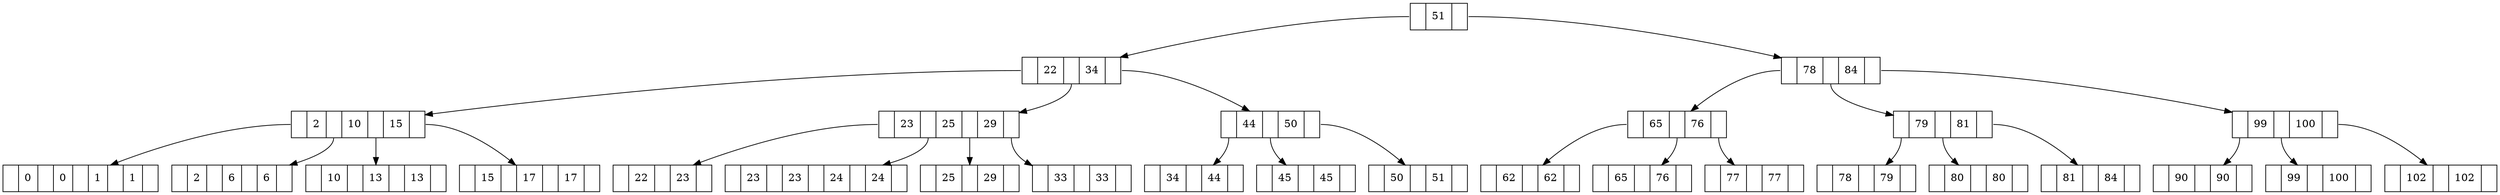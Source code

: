 digraph G {
node [shape=record];
node0[label = "<f0> | <f1> 51 | <f2> "]
node1[label = "<f0> | <f1> 22 | <f2> | <f3> 34 | <f4> "]
node2[label = "<f0> | <f1> 2 | <f2> | <f3> 10 | <f4> | <f5> 15 | <f6> "]
node3[label = "<f0> | <f1> 0 | <f2> | <f3> 0 | <f4> | <f5> 1 | <f6> | <f7> 1 | <f8> "]
node4[label = "<f0> | <f1> 2 | <f2> | <f3> 6 | <f4> | <f5> 6 | <f6> "]
node5[label = "<f0> | <f1> 10 | <f2> | <f3> 13 | <f4> | <f5> 13 | <f6> "]
node6[label = "<f0> | <f1> 15 | <f2> | <f3> 17 | <f4> | <f5> 17 | <f6> "]
node7[label = "<f0> | <f1> 23 | <f2> | <f3> 25 | <f4> | <f5> 29 | <f6> "]
node8[label = "<f0> | <f1> 22 | <f2> | <f3> 23 | <f4> "]
node9[label = "<f0> | <f1> 23 | <f2> | <f3> 23 | <f4> | <f5> 24 | <f6> | <f7> 24 | <f8> "]
node10[label = "<f0> | <f1> 25 | <f2> | <f3> 29 | <f4> "]
node11[label = "<f0> | <f1> 33 | <f2> | <f3> 33 | <f4> "]
node12[label = "<f0> | <f1> 44 | <f2> | <f3> 50 | <f4> "]
node13[label = "<f0> | <f1> 34 | <f2> | <f3> 44 | <f4> "]
node14[label = "<f0> | <f1> 45 | <f2> | <f3> 45 | <f4> "]
node15[label = "<f0> | <f1> 50 | <f2> | <f3> 51 | <f4> "]
node16[label = "<f0> | <f1> 78 | <f2> | <f3> 84 | <f4> "]
node17[label = "<f0> | <f1> 65 | <f2> | <f3> 76 | <f4> "]
node18[label = "<f0> | <f1> 62 | <f2> | <f3> 62 | <f4> "]
node19[label = "<f0> | <f1> 65 | <f2> | <f3> 76 | <f4> "]
node20[label = "<f0> | <f1> 77 | <f2> | <f3> 77 | <f4> "]
node21[label = "<f0> | <f1> 79 | <f2> | <f3> 81 | <f4> "]
node22[label = "<f0> | <f1> 78 | <f2> | <f3> 79 | <f4> "]
node23[label = "<f0> | <f1> 80 | <f2> | <f3> 80 | <f4> "]
node24[label = "<f0> | <f1> 81 | <f2> | <f3> 84 | <f4> "]
node25[label = "<f0> | <f1> 99 | <f2> | <f3> 100 | <f4> "]
node26[label = "<f0> | <f1> 90 | <f2> | <f3> 90 | <f4> "]
node27[label = "<f0> | <f1> 99 | <f2> | <f3> 100 | <f4> "]
node28[label = "<f0> | <f1> 102 | <f2> | <f3> 102 | <f4> "]
node0:f0 -> node1;
node0:f2 -> node16;
node1:f0 -> node2;
node1:f2 -> node7;
node1:f4 -> node12;
node2:f0 -> node3;
node2:f2 -> node4;
node2:f4 -> node5;
node2:f6 -> node6;
node7:f0 -> node8;
node7:f2 -> node9;
node7:f4 -> node10;
node7:f6 -> node11;
node12:f0 -> node13;
node12:f2 -> node14;
node12:f4 -> node15;
node16:f0 -> node17;
node16:f2 -> node21;
node16:f4 -> node25;
node17:f0 -> node18;
node17:f2 -> node19;
node17:f4 -> node20;
node21:f0 -> node22;
node21:f2 -> node23;
node21:f4 -> node24;
node25:f0 -> node26;
node25:f2 -> node27;
node25:f4 -> node28;
}
